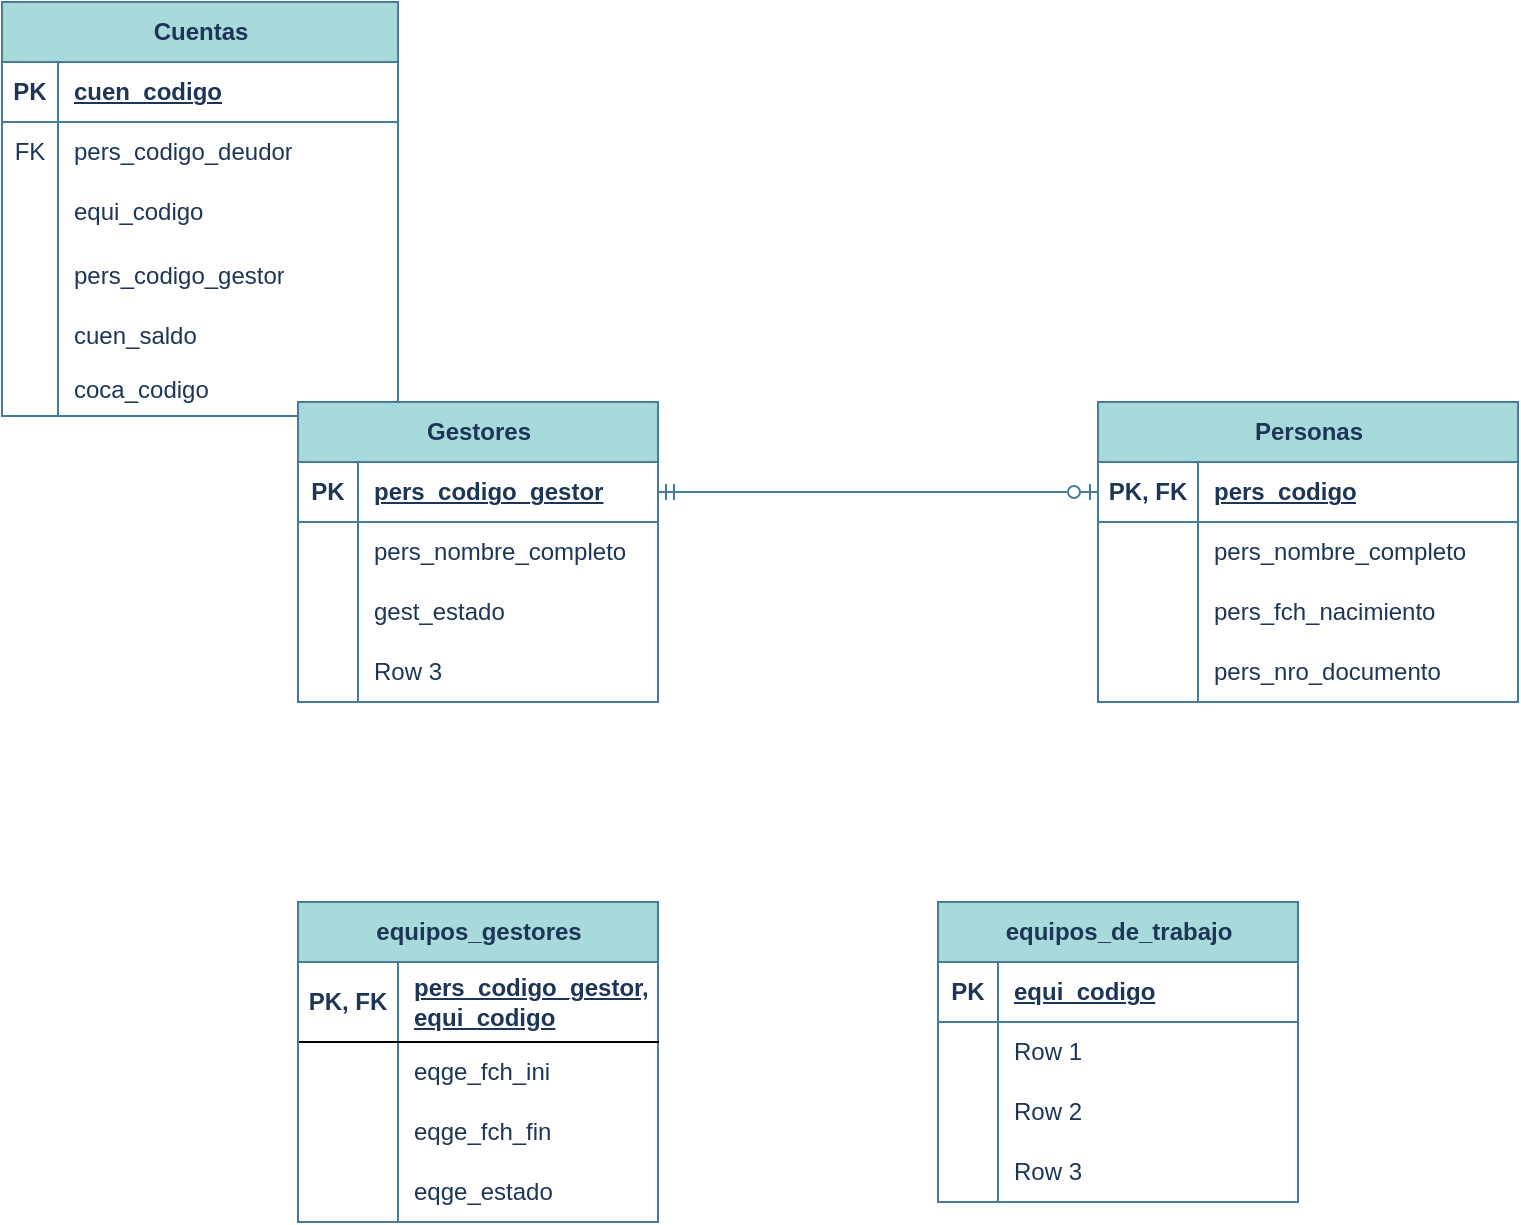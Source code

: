 <mxfile version="28.2.8">
  <diagram id="R2lEEEUBdFMjLlhIrx00" name="Page-1">
    <mxGraphModel dx="864" dy="482" grid="1" gridSize="10" guides="0" tooltips="1" connect="1" arrows="1" fold="1" page="1" pageScale="1" pageWidth="1169" pageHeight="827" math="0" shadow="0" extFonts="Permanent Marker^https://fonts.googleapis.com/css?family=Permanent+Marker">
      <root>
        <mxCell id="0" />
        <mxCell id="1" parent="0" />
        <object label="Cuentas" galois="" id="V1QRmU60_maCaisbARo_-14">
          <mxCell style="shape=table;startSize=30;container=1;collapsible=1;childLayout=tableLayout;fixedRows=1;rowLines=0;fontStyle=1;align=center;resizeLast=1;html=1;strokeColor=#457B9D;fontColor=#1D3557;fillColor=#A8DADC;" vertex="1" parent="1">
            <mxGeometry x="52" y="120" width="198" height="207" as="geometry" />
          </mxCell>
        </object>
        <mxCell id="V1QRmU60_maCaisbARo_-15" value="" style="shape=tableRow;horizontal=0;startSize=0;swimlaneHead=0;swimlaneBody=0;fillColor=none;collapsible=0;dropTarget=0;points=[[0,0.5],[1,0.5]];portConstraint=eastwest;top=0;left=0;right=0;bottom=1;strokeColor=#457B9D;fontColor=#1D3557;" vertex="1" parent="V1QRmU60_maCaisbARo_-14">
          <mxGeometry y="30" width="198" height="30" as="geometry" />
        </mxCell>
        <mxCell id="V1QRmU60_maCaisbARo_-16" value="PK" style="shape=partialRectangle;connectable=0;fillColor=none;top=0;left=0;bottom=0;right=0;fontStyle=1;overflow=hidden;whiteSpace=wrap;html=1;strokeColor=#457B9D;fontColor=#1D3557;" vertex="1" parent="V1QRmU60_maCaisbARo_-15">
          <mxGeometry width="28" height="30" as="geometry">
            <mxRectangle width="28" height="30" as="alternateBounds" />
          </mxGeometry>
        </mxCell>
        <mxCell id="V1QRmU60_maCaisbARo_-17" value="cuen_codigo" style="shape=partialRectangle;connectable=0;fillColor=none;top=0;left=0;bottom=0;right=0;align=left;spacingLeft=6;fontStyle=5;overflow=hidden;whiteSpace=wrap;html=1;strokeColor=#457B9D;fontColor=#1D3557;" vertex="1" parent="V1QRmU60_maCaisbARo_-15">
          <mxGeometry x="28" width="170" height="30" as="geometry">
            <mxRectangle width="170" height="30" as="alternateBounds" />
          </mxGeometry>
        </mxCell>
        <mxCell id="V1QRmU60_maCaisbARo_-18" value="" style="shape=tableRow;horizontal=0;startSize=0;swimlaneHead=0;swimlaneBody=0;fillColor=none;collapsible=0;dropTarget=0;points=[[0,0.5],[1,0.5]];portConstraint=eastwest;top=0;left=0;right=0;bottom=0;strokeColor=#457B9D;fontColor=#1D3557;" vertex="1" parent="V1QRmU60_maCaisbARo_-14">
          <mxGeometry y="60" width="198" height="30" as="geometry" />
        </mxCell>
        <mxCell id="V1QRmU60_maCaisbARo_-19" value="FK" style="shape=partialRectangle;connectable=0;fillColor=none;top=0;left=0;bottom=0;right=0;editable=1;overflow=hidden;whiteSpace=wrap;html=1;strokeColor=#457B9D;fontColor=#1D3557;" vertex="1" parent="V1QRmU60_maCaisbARo_-18">
          <mxGeometry width="28" height="30" as="geometry">
            <mxRectangle width="28" height="30" as="alternateBounds" />
          </mxGeometry>
        </mxCell>
        <mxCell id="V1QRmU60_maCaisbARo_-20" value="pers_codigo_deudor" style="shape=partialRectangle;connectable=0;fillColor=none;top=0;left=0;bottom=0;right=0;align=left;spacingLeft=6;overflow=hidden;whiteSpace=wrap;html=1;strokeColor=#457B9D;fontColor=#1D3557;" vertex="1" parent="V1QRmU60_maCaisbARo_-18">
          <mxGeometry x="28" width="170" height="30" as="geometry">
            <mxRectangle width="170" height="30" as="alternateBounds" />
          </mxGeometry>
        </mxCell>
        <mxCell id="V1QRmU60_maCaisbARo_-77" style="shape=tableRow;horizontal=0;startSize=0;swimlaneHead=0;swimlaneBody=0;fillColor=none;collapsible=0;dropTarget=0;points=[[0,0.5],[1,0.5]];portConstraint=eastwest;top=0;left=0;right=0;bottom=0;strokeColor=#457B9D;fontColor=#1D3557;" vertex="1" parent="V1QRmU60_maCaisbARo_-14">
          <mxGeometry y="90" width="198" height="30" as="geometry" />
        </mxCell>
        <mxCell id="V1QRmU60_maCaisbARo_-78" style="shape=partialRectangle;connectable=0;fillColor=none;top=0;left=0;bottom=0;right=0;editable=1;overflow=hidden;whiteSpace=wrap;html=1;strokeColor=#457B9D;fontColor=#1D3557;" vertex="1" parent="V1QRmU60_maCaisbARo_-77">
          <mxGeometry width="28" height="30" as="geometry">
            <mxRectangle width="28" height="30" as="alternateBounds" />
          </mxGeometry>
        </mxCell>
        <mxCell id="V1QRmU60_maCaisbARo_-79" value="equi_codigo" style="shape=partialRectangle;connectable=0;fillColor=none;top=0;left=0;bottom=0;right=0;align=left;spacingLeft=6;overflow=hidden;whiteSpace=wrap;html=1;strokeColor=#457B9D;fontColor=#1D3557;convertToSvg=1;" vertex="1" parent="V1QRmU60_maCaisbARo_-77">
          <mxGeometry x="28" width="170" height="30" as="geometry">
            <mxRectangle width="170" height="30" as="alternateBounds" />
          </mxGeometry>
        </mxCell>
        <mxCell id="V1QRmU60_maCaisbARo_-80" style="shape=tableRow;horizontal=0;startSize=0;swimlaneHead=0;swimlaneBody=0;fillColor=none;collapsible=0;dropTarget=0;points=[[0,0.5],[1,0.5]];portConstraint=eastwest;top=0;left=0;right=0;bottom=0;strokeColor=#457B9D;fontColor=#1D3557;" vertex="1" parent="V1QRmU60_maCaisbARo_-14">
          <mxGeometry y="120" width="198" height="33" as="geometry" />
        </mxCell>
        <mxCell id="V1QRmU60_maCaisbARo_-81" style="shape=partialRectangle;connectable=0;fillColor=none;top=0;left=0;bottom=0;right=0;editable=1;overflow=hidden;whiteSpace=wrap;html=1;strokeColor=#457B9D;fontColor=#1D3557;" vertex="1" parent="V1QRmU60_maCaisbARo_-80">
          <mxGeometry width="28" height="33" as="geometry">
            <mxRectangle width="28" height="33" as="alternateBounds" />
          </mxGeometry>
        </mxCell>
        <mxCell id="V1QRmU60_maCaisbARo_-82" value="pers_codigo_gestor" style="shape=partialRectangle;connectable=0;fillColor=none;top=0;left=0;bottom=0;right=0;align=left;spacingLeft=6;overflow=hidden;whiteSpace=wrap;html=1;strokeColor=#457B9D;fontColor=#1D3557;convertToSvg=1;" vertex="1" parent="V1QRmU60_maCaisbARo_-80">
          <mxGeometry x="28" width="170" height="33" as="geometry">
            <mxRectangle width="170" height="33" as="alternateBounds" />
          </mxGeometry>
        </mxCell>
        <mxCell id="V1QRmU60_maCaisbARo_-89" style="shape=tableRow;horizontal=0;startSize=0;swimlaneHead=0;swimlaneBody=0;fillColor=none;collapsible=0;dropTarget=0;points=[[0,0.5],[1,0.5]];portConstraint=eastwest;top=0;left=0;right=0;bottom=0;strokeColor=#457B9D;fontColor=#1D3557;" vertex="1" parent="V1QRmU60_maCaisbARo_-14">
          <mxGeometry y="153" width="198" height="27" as="geometry" />
        </mxCell>
        <mxCell id="V1QRmU60_maCaisbARo_-90" style="shape=partialRectangle;connectable=0;fillColor=none;top=0;left=0;bottom=0;right=0;editable=1;overflow=hidden;whiteSpace=wrap;html=1;strokeColor=#457B9D;fontColor=#1D3557;" vertex="1" parent="V1QRmU60_maCaisbARo_-89">
          <mxGeometry width="28" height="27" as="geometry">
            <mxRectangle width="28" height="27" as="alternateBounds" />
          </mxGeometry>
        </mxCell>
        <mxCell id="V1QRmU60_maCaisbARo_-91" value="cuen_saldo" style="shape=partialRectangle;connectable=0;fillColor=none;top=0;left=0;bottom=0;right=0;align=left;spacingLeft=6;overflow=hidden;whiteSpace=wrap;html=1;strokeColor=#457B9D;fontColor=#1D3557;convertToSvg=1;" vertex="1" parent="V1QRmU60_maCaisbARo_-89">
          <mxGeometry x="28" width="170" height="27" as="geometry">
            <mxRectangle width="170" height="27" as="alternateBounds" />
          </mxGeometry>
        </mxCell>
        <mxCell id="V1QRmU60_maCaisbARo_-104" style="shape=tableRow;horizontal=0;startSize=0;swimlaneHead=0;swimlaneBody=0;fillColor=none;collapsible=0;dropTarget=0;points=[[0,0.5],[1,0.5]];portConstraint=eastwest;top=0;left=0;right=0;bottom=0;strokeColor=#457B9D;fontColor=#1D3557;" vertex="1" parent="V1QRmU60_maCaisbARo_-14">
          <mxGeometry y="180" width="198" height="27" as="geometry" />
        </mxCell>
        <mxCell id="V1QRmU60_maCaisbARo_-105" style="shape=partialRectangle;connectable=0;fillColor=none;top=0;left=0;bottom=0;right=0;editable=1;overflow=hidden;whiteSpace=wrap;html=1;strokeColor=#457B9D;fontColor=#1D3557;" vertex="1" parent="V1QRmU60_maCaisbARo_-104">
          <mxGeometry width="28" height="27" as="geometry">
            <mxRectangle width="28" height="27" as="alternateBounds" />
          </mxGeometry>
        </mxCell>
        <mxCell id="V1QRmU60_maCaisbARo_-106" value="coca_codigo" style="shape=partialRectangle;connectable=0;fillColor=none;top=0;left=0;bottom=0;right=0;align=left;spacingLeft=6;overflow=hidden;whiteSpace=wrap;html=1;strokeColor=#457B9D;fontColor=#1D3557;convertToSvg=1;" vertex="1" parent="V1QRmU60_maCaisbARo_-104">
          <mxGeometry x="28" width="170" height="27" as="geometry">
            <mxRectangle width="170" height="27" as="alternateBounds" />
          </mxGeometry>
        </mxCell>
        <mxCell id="V1QRmU60_maCaisbARo_-107" value="Personas" style="shape=table;startSize=30;container=1;collapsible=1;childLayout=tableLayout;fixedRows=1;rowLines=0;fontStyle=1;align=center;resizeLast=1;html=1;strokeColor=#457B9D;fontColor=#1D3557;fillColor=#A8DADC;" vertex="1" parent="1">
          <mxGeometry x="600" y="320" width="210" height="150" as="geometry" />
        </mxCell>
        <mxCell id="V1QRmU60_maCaisbARo_-108" value="" style="shape=tableRow;horizontal=0;startSize=0;swimlaneHead=0;swimlaneBody=0;fillColor=none;collapsible=0;dropTarget=0;points=[[0,0.5],[1,0.5]];portConstraint=eastwest;top=0;left=0;right=0;bottom=1;strokeColor=#457B9D;fontColor=#1D3557;" vertex="1" parent="V1QRmU60_maCaisbARo_-107">
          <mxGeometry y="30" width="210" height="30" as="geometry" />
        </mxCell>
        <mxCell id="V1QRmU60_maCaisbARo_-109" value="PK, FK" style="shape=partialRectangle;connectable=0;fillColor=none;top=0;left=0;bottom=0;right=0;fontStyle=1;overflow=hidden;whiteSpace=wrap;html=1;strokeColor=#457B9D;fontColor=#1D3557;" vertex="1" parent="V1QRmU60_maCaisbARo_-108">
          <mxGeometry width="50" height="30" as="geometry">
            <mxRectangle width="50" height="30" as="alternateBounds" />
          </mxGeometry>
        </mxCell>
        <mxCell id="V1QRmU60_maCaisbARo_-110" value="pers_codigo" style="shape=partialRectangle;connectable=0;fillColor=none;top=0;left=0;bottom=0;right=0;align=left;spacingLeft=6;fontStyle=5;overflow=hidden;whiteSpace=wrap;html=1;strokeColor=#457B9D;fontColor=#1D3557;" vertex="1" parent="V1QRmU60_maCaisbARo_-108">
          <mxGeometry x="50" width="160" height="30" as="geometry">
            <mxRectangle width="160" height="30" as="alternateBounds" />
          </mxGeometry>
        </mxCell>
        <mxCell id="V1QRmU60_maCaisbARo_-111" value="" style="shape=tableRow;horizontal=0;startSize=0;swimlaneHead=0;swimlaneBody=0;fillColor=none;collapsible=0;dropTarget=0;points=[[0,0.5],[1,0.5]];portConstraint=eastwest;top=0;left=0;right=0;bottom=0;strokeColor=#457B9D;fontColor=#1D3557;" vertex="1" parent="V1QRmU60_maCaisbARo_-107">
          <mxGeometry y="60" width="210" height="30" as="geometry" />
        </mxCell>
        <mxCell id="V1QRmU60_maCaisbARo_-112" value="" style="shape=partialRectangle;connectable=0;fillColor=none;top=0;left=0;bottom=0;right=0;editable=1;overflow=hidden;whiteSpace=wrap;html=1;strokeColor=#457B9D;fontColor=#1D3557;" vertex="1" parent="V1QRmU60_maCaisbARo_-111">
          <mxGeometry width="50" height="30" as="geometry">
            <mxRectangle width="50" height="30" as="alternateBounds" />
          </mxGeometry>
        </mxCell>
        <mxCell id="V1QRmU60_maCaisbARo_-113" value="pers_nombre_completo" style="shape=partialRectangle;connectable=0;fillColor=none;top=0;left=0;bottom=0;right=0;align=left;spacingLeft=6;overflow=hidden;whiteSpace=wrap;html=1;strokeColor=#457B9D;fontColor=#1D3557;" vertex="1" parent="V1QRmU60_maCaisbARo_-111">
          <mxGeometry x="50" width="160" height="30" as="geometry">
            <mxRectangle width="160" height="30" as="alternateBounds" />
          </mxGeometry>
        </mxCell>
        <mxCell id="V1QRmU60_maCaisbARo_-114" value="" style="shape=tableRow;horizontal=0;startSize=0;swimlaneHead=0;swimlaneBody=0;fillColor=none;collapsible=0;dropTarget=0;points=[[0,0.5],[1,0.5]];portConstraint=eastwest;top=0;left=0;right=0;bottom=0;strokeColor=#457B9D;fontColor=#1D3557;" vertex="1" parent="V1QRmU60_maCaisbARo_-107">
          <mxGeometry y="90" width="210" height="30" as="geometry" />
        </mxCell>
        <mxCell id="V1QRmU60_maCaisbARo_-115" value="" style="shape=partialRectangle;connectable=0;fillColor=none;top=0;left=0;bottom=0;right=0;editable=1;overflow=hidden;whiteSpace=wrap;html=1;strokeColor=#457B9D;fontColor=#1D3557;" vertex="1" parent="V1QRmU60_maCaisbARo_-114">
          <mxGeometry width="50" height="30" as="geometry">
            <mxRectangle width="50" height="30" as="alternateBounds" />
          </mxGeometry>
        </mxCell>
        <mxCell id="V1QRmU60_maCaisbARo_-116" value="pers_fch_nacimiento" style="shape=partialRectangle;connectable=0;fillColor=none;top=0;left=0;bottom=0;right=0;align=left;spacingLeft=6;overflow=hidden;whiteSpace=wrap;html=1;strokeColor=#457B9D;fontColor=#1D3557;" vertex="1" parent="V1QRmU60_maCaisbARo_-114">
          <mxGeometry x="50" width="160" height="30" as="geometry">
            <mxRectangle width="160" height="30" as="alternateBounds" />
          </mxGeometry>
        </mxCell>
        <mxCell id="V1QRmU60_maCaisbARo_-117" value="" style="shape=tableRow;horizontal=0;startSize=0;swimlaneHead=0;swimlaneBody=0;fillColor=none;collapsible=0;dropTarget=0;points=[[0,0.5],[1,0.5]];portConstraint=eastwest;top=0;left=0;right=0;bottom=0;strokeColor=#457B9D;fontColor=#1D3557;" vertex="1" parent="V1QRmU60_maCaisbARo_-107">
          <mxGeometry y="120" width="210" height="30" as="geometry" />
        </mxCell>
        <mxCell id="V1QRmU60_maCaisbARo_-118" value="" style="shape=partialRectangle;connectable=0;fillColor=none;top=0;left=0;bottom=0;right=0;editable=1;overflow=hidden;whiteSpace=wrap;html=1;strokeColor=#457B9D;fontColor=#1D3557;" vertex="1" parent="V1QRmU60_maCaisbARo_-117">
          <mxGeometry width="50" height="30" as="geometry">
            <mxRectangle width="50" height="30" as="alternateBounds" />
          </mxGeometry>
        </mxCell>
        <mxCell id="V1QRmU60_maCaisbARo_-119" value="pers_nro_documento" style="shape=partialRectangle;connectable=0;fillColor=none;top=0;left=0;bottom=0;right=0;align=left;spacingLeft=6;overflow=hidden;whiteSpace=wrap;html=1;strokeColor=#457B9D;fontColor=#1D3557;" vertex="1" parent="V1QRmU60_maCaisbARo_-117">
          <mxGeometry x="50" width="160" height="30" as="geometry">
            <mxRectangle width="160" height="30" as="alternateBounds" />
          </mxGeometry>
        </mxCell>
        <mxCell id="V1QRmU60_maCaisbARo_-135" value="Gestores" style="shape=table;startSize=30;container=1;collapsible=1;childLayout=tableLayout;fixedRows=1;rowLines=0;fontStyle=1;align=center;resizeLast=1;html=1;strokeColor=#457B9D;fontColor=#1D3557;fillColor=#A8DADC;" vertex="1" parent="1">
          <mxGeometry x="200" y="320" width="180" height="150" as="geometry" />
        </mxCell>
        <mxCell id="V1QRmU60_maCaisbARo_-136" value="" style="shape=tableRow;horizontal=0;startSize=0;swimlaneHead=0;swimlaneBody=0;fillColor=none;collapsible=0;dropTarget=0;points=[[0,0.5],[1,0.5]];portConstraint=eastwest;top=0;left=0;right=0;bottom=1;strokeColor=#457B9D;fontColor=#1D3557;" vertex="1" parent="V1QRmU60_maCaisbARo_-135">
          <mxGeometry y="30" width="180" height="30" as="geometry" />
        </mxCell>
        <mxCell id="V1QRmU60_maCaisbARo_-137" value="PK" style="shape=partialRectangle;connectable=0;fillColor=none;top=0;left=0;bottom=0;right=0;fontStyle=1;overflow=hidden;whiteSpace=wrap;html=1;strokeColor=#457B9D;fontColor=#1D3557;" vertex="1" parent="V1QRmU60_maCaisbARo_-136">
          <mxGeometry width="30" height="30" as="geometry">
            <mxRectangle width="30" height="30" as="alternateBounds" />
          </mxGeometry>
        </mxCell>
        <mxCell id="V1QRmU60_maCaisbARo_-138" value="pers_codigo_gestor" style="shape=partialRectangle;connectable=0;fillColor=none;top=0;left=0;bottom=0;right=0;align=left;spacingLeft=6;fontStyle=5;overflow=hidden;whiteSpace=wrap;html=1;strokeColor=#457B9D;fontColor=#1D3557;" vertex="1" parent="V1QRmU60_maCaisbARo_-136">
          <mxGeometry x="30" width="150" height="30" as="geometry">
            <mxRectangle width="150" height="30" as="alternateBounds" />
          </mxGeometry>
        </mxCell>
        <mxCell id="V1QRmU60_maCaisbARo_-139" value="" style="shape=tableRow;horizontal=0;startSize=0;swimlaneHead=0;swimlaneBody=0;fillColor=none;collapsible=0;dropTarget=0;points=[[0,0.5],[1,0.5]];portConstraint=eastwest;top=0;left=0;right=0;bottom=0;strokeColor=#457B9D;fontColor=#1D3557;" vertex="1" parent="V1QRmU60_maCaisbARo_-135">
          <mxGeometry y="60" width="180" height="30" as="geometry" />
        </mxCell>
        <mxCell id="V1QRmU60_maCaisbARo_-140" value="" style="shape=partialRectangle;connectable=0;fillColor=none;top=0;left=0;bottom=0;right=0;editable=1;overflow=hidden;whiteSpace=wrap;html=1;strokeColor=#457B9D;fontColor=#1D3557;" vertex="1" parent="V1QRmU60_maCaisbARo_-139">
          <mxGeometry width="30" height="30" as="geometry">
            <mxRectangle width="30" height="30" as="alternateBounds" />
          </mxGeometry>
        </mxCell>
        <mxCell id="V1QRmU60_maCaisbARo_-141" value="pers_nombre_completo" style="shape=partialRectangle;connectable=0;fillColor=none;top=0;left=0;bottom=0;right=0;align=left;spacingLeft=6;overflow=hidden;whiteSpace=wrap;html=1;strokeColor=#457B9D;fontColor=#1D3557;" vertex="1" parent="V1QRmU60_maCaisbARo_-139">
          <mxGeometry x="30" width="150" height="30" as="geometry">
            <mxRectangle width="150" height="30" as="alternateBounds" />
          </mxGeometry>
        </mxCell>
        <mxCell id="V1QRmU60_maCaisbARo_-142" value="" style="shape=tableRow;horizontal=0;startSize=0;swimlaneHead=0;swimlaneBody=0;fillColor=none;collapsible=0;dropTarget=0;points=[[0,0.5],[1,0.5]];portConstraint=eastwest;top=0;left=0;right=0;bottom=0;strokeColor=#457B9D;fontColor=#1D3557;" vertex="1" parent="V1QRmU60_maCaisbARo_-135">
          <mxGeometry y="90" width="180" height="30" as="geometry" />
        </mxCell>
        <mxCell id="V1QRmU60_maCaisbARo_-143" value="" style="shape=partialRectangle;connectable=0;fillColor=none;top=0;left=0;bottom=0;right=0;editable=1;overflow=hidden;whiteSpace=wrap;html=1;strokeColor=#457B9D;fontColor=#1D3557;" vertex="1" parent="V1QRmU60_maCaisbARo_-142">
          <mxGeometry width="30" height="30" as="geometry">
            <mxRectangle width="30" height="30" as="alternateBounds" />
          </mxGeometry>
        </mxCell>
        <mxCell id="V1QRmU60_maCaisbARo_-144" value="gest_estado" style="shape=partialRectangle;connectable=0;fillColor=none;top=0;left=0;bottom=0;right=0;align=left;spacingLeft=6;overflow=hidden;whiteSpace=wrap;html=1;strokeColor=#457B9D;fontColor=#1D3557;" vertex="1" parent="V1QRmU60_maCaisbARo_-142">
          <mxGeometry x="30" width="150" height="30" as="geometry">
            <mxRectangle width="150" height="30" as="alternateBounds" />
          </mxGeometry>
        </mxCell>
        <mxCell id="V1QRmU60_maCaisbARo_-145" value="" style="shape=tableRow;horizontal=0;startSize=0;swimlaneHead=0;swimlaneBody=0;fillColor=none;collapsible=0;dropTarget=0;points=[[0,0.5],[1,0.5]];portConstraint=eastwest;top=0;left=0;right=0;bottom=0;strokeColor=#457B9D;fontColor=#1D3557;" vertex="1" parent="V1QRmU60_maCaisbARo_-135">
          <mxGeometry y="120" width="180" height="30" as="geometry" />
        </mxCell>
        <mxCell id="V1QRmU60_maCaisbARo_-146" value="" style="shape=partialRectangle;connectable=0;fillColor=none;top=0;left=0;bottom=0;right=0;editable=1;overflow=hidden;whiteSpace=wrap;html=1;strokeColor=#457B9D;fontColor=#1D3557;" vertex="1" parent="V1QRmU60_maCaisbARo_-145">
          <mxGeometry width="30" height="30" as="geometry">
            <mxRectangle width="30" height="30" as="alternateBounds" />
          </mxGeometry>
        </mxCell>
        <mxCell id="V1QRmU60_maCaisbARo_-147" value="Row 3" style="shape=partialRectangle;connectable=0;fillColor=none;top=0;left=0;bottom=0;right=0;align=left;spacingLeft=6;overflow=hidden;whiteSpace=wrap;html=1;strokeColor=#457B9D;fontColor=#1D3557;" vertex="1" parent="V1QRmU60_maCaisbARo_-145">
          <mxGeometry x="30" width="150" height="30" as="geometry">
            <mxRectangle width="150" height="30" as="alternateBounds" />
          </mxGeometry>
        </mxCell>
        <mxCell id="V1QRmU60_maCaisbARo_-148" value="" style="edgeStyle=orthogonalEdgeStyle;fontSize=12;html=1;endArrow=ERzeroToOne;startArrow=ERmandOne;rounded=0;strokeColor=#457B9D;fontColor=#1D3557;fillColor=#A8DADC;exitX=1;exitY=0.5;exitDx=0;exitDy=0;entryX=0;entryY=0.5;entryDx=0;entryDy=0;curved=1;" edge="1" parent="1" source="V1QRmU60_maCaisbARo_-136" target="V1QRmU60_maCaisbARo_-108">
          <mxGeometry width="100" height="100" relative="1" as="geometry">
            <mxPoint x="340" y="390" as="sourcePoint" />
            <mxPoint x="440" y="290" as="targetPoint" />
          </mxGeometry>
        </mxCell>
        <mxCell id="V1QRmU60_maCaisbARo_-149" value="equipos_gestores" style="shape=table;startSize=30;container=1;collapsible=1;childLayout=tableLayout;fixedRows=1;rowLines=0;fontStyle=1;align=center;resizeLast=1;html=1;strokeColor=#457B9D;fontColor=#1D3557;fillColor=#A8DADC;" vertex="1" parent="1">
          <mxGeometry x="200" y="570" width="180" height="160" as="geometry" />
        </mxCell>
        <mxCell id="V1QRmU60_maCaisbARo_-150" value="" style="shape=tableRow;horizontal=0;startSize=0;swimlaneHead=0;swimlaneBody=0;fillColor=none;collapsible=0;dropTarget=0;points=[[0,0.5],[1,0.5]];portConstraint=eastwest;top=0;left=0;right=0;bottom=1;strokeColor=default;fontColor=default;dashed=1;dashPattern=1 1;" vertex="1" parent="V1QRmU60_maCaisbARo_-149">
          <mxGeometry y="30" width="180" height="40" as="geometry" />
        </mxCell>
        <mxCell id="V1QRmU60_maCaisbARo_-151" value="PK, FK" style="shape=partialRectangle;connectable=0;fillColor=none;top=0;left=0;bottom=0;right=0;fontStyle=1;overflow=hidden;whiteSpace=wrap;html=1;strokeColor=#457B9D;fontColor=#1D3557;" vertex="1" parent="V1QRmU60_maCaisbARo_-150">
          <mxGeometry width="50" height="40" as="geometry">
            <mxRectangle width="50" height="40" as="alternateBounds" />
          </mxGeometry>
        </mxCell>
        <mxCell id="V1QRmU60_maCaisbARo_-152" value="pers_codigo_gestor,&lt;div&gt;equi_codigo&lt;/div&gt;" style="shape=partialRectangle;connectable=0;fillColor=none;top=0;left=0;bottom=0;right=0;align=left;spacingLeft=6;fontStyle=5;overflow=hidden;whiteSpace=wrap;html=1;strokeColor=#457B9D;fontColor=#1D3557;" vertex="1" parent="V1QRmU60_maCaisbARo_-150">
          <mxGeometry x="50" width="130" height="40" as="geometry">
            <mxRectangle width="130" height="40" as="alternateBounds" />
          </mxGeometry>
        </mxCell>
        <mxCell id="V1QRmU60_maCaisbARo_-153" value="" style="shape=tableRow;horizontal=0;startSize=0;swimlaneHead=0;swimlaneBody=0;fillColor=none;collapsible=0;dropTarget=0;points=[[0,0.5],[1,0.5]];portConstraint=eastwest;top=0;left=0;right=0;bottom=0;strokeColor=#457B9D;fontColor=#1D3557;" vertex="1" parent="V1QRmU60_maCaisbARo_-149">
          <mxGeometry y="70" width="180" height="30" as="geometry" />
        </mxCell>
        <mxCell id="V1QRmU60_maCaisbARo_-154" value="" style="shape=partialRectangle;connectable=0;fillColor=none;top=0;left=0;bottom=0;right=0;editable=1;overflow=hidden;whiteSpace=wrap;html=1;strokeColor=#457B9D;fontColor=#1D3557;" vertex="1" parent="V1QRmU60_maCaisbARo_-153">
          <mxGeometry width="50" height="30" as="geometry">
            <mxRectangle width="50" height="30" as="alternateBounds" />
          </mxGeometry>
        </mxCell>
        <mxCell id="V1QRmU60_maCaisbARo_-155" value="eqge_fch_ini" style="shape=partialRectangle;connectable=0;fillColor=none;top=0;left=0;bottom=0;right=0;align=left;spacingLeft=6;overflow=hidden;whiteSpace=wrap;html=1;strokeColor=#457B9D;fontColor=#1D3557;" vertex="1" parent="V1QRmU60_maCaisbARo_-153">
          <mxGeometry x="50" width="130" height="30" as="geometry">
            <mxRectangle width="130" height="30" as="alternateBounds" />
          </mxGeometry>
        </mxCell>
        <mxCell id="V1QRmU60_maCaisbARo_-156" value="" style="shape=tableRow;horizontal=0;startSize=0;swimlaneHead=0;swimlaneBody=0;fillColor=none;collapsible=0;dropTarget=0;points=[[0,0.5],[1,0.5]];portConstraint=eastwest;top=0;left=0;right=0;bottom=0;strokeColor=#457B9D;fontColor=#1D3557;" vertex="1" parent="V1QRmU60_maCaisbARo_-149">
          <mxGeometry y="100" width="180" height="30" as="geometry" />
        </mxCell>
        <mxCell id="V1QRmU60_maCaisbARo_-157" value="" style="shape=partialRectangle;connectable=0;fillColor=none;top=0;left=0;bottom=0;right=0;editable=1;overflow=hidden;whiteSpace=wrap;html=1;strokeColor=#457B9D;fontColor=#1D3557;" vertex="1" parent="V1QRmU60_maCaisbARo_-156">
          <mxGeometry width="50" height="30" as="geometry">
            <mxRectangle width="50" height="30" as="alternateBounds" />
          </mxGeometry>
        </mxCell>
        <mxCell id="V1QRmU60_maCaisbARo_-158" value="eqge_fch_fin" style="shape=partialRectangle;connectable=0;fillColor=none;top=0;left=0;bottom=0;right=0;align=left;spacingLeft=6;overflow=hidden;whiteSpace=wrap;html=1;strokeColor=#457B9D;fontColor=#1D3557;" vertex="1" parent="V1QRmU60_maCaisbARo_-156">
          <mxGeometry x="50" width="130" height="30" as="geometry">
            <mxRectangle width="130" height="30" as="alternateBounds" />
          </mxGeometry>
        </mxCell>
        <mxCell id="V1QRmU60_maCaisbARo_-159" value="" style="shape=tableRow;horizontal=0;startSize=0;swimlaneHead=0;swimlaneBody=0;fillColor=none;collapsible=0;dropTarget=0;points=[[0,0.5],[1,0.5]];portConstraint=eastwest;top=0;left=0;right=0;bottom=0;strokeColor=#457B9D;fontColor=#1D3557;" vertex="1" parent="V1QRmU60_maCaisbARo_-149">
          <mxGeometry y="130" width="180" height="30" as="geometry" />
        </mxCell>
        <mxCell id="V1QRmU60_maCaisbARo_-160" value="" style="shape=partialRectangle;connectable=0;fillColor=none;top=0;left=0;bottom=0;right=0;editable=1;overflow=hidden;whiteSpace=wrap;html=1;strokeColor=#457B9D;fontColor=#1D3557;" vertex="1" parent="V1QRmU60_maCaisbARo_-159">
          <mxGeometry width="50" height="30" as="geometry">
            <mxRectangle width="50" height="30" as="alternateBounds" />
          </mxGeometry>
        </mxCell>
        <mxCell id="V1QRmU60_maCaisbARo_-161" value="eqge_estado" style="shape=partialRectangle;connectable=0;fillColor=none;top=0;left=0;bottom=0;right=0;align=left;spacingLeft=6;overflow=hidden;whiteSpace=wrap;html=1;strokeColor=#457B9D;fontColor=#1D3557;" vertex="1" parent="V1QRmU60_maCaisbARo_-159">
          <mxGeometry x="50" width="130" height="30" as="geometry">
            <mxRectangle width="130" height="30" as="alternateBounds" />
          </mxGeometry>
        </mxCell>
        <mxCell id="V1QRmU60_maCaisbARo_-162" value="equipos_de_trabajo" style="shape=table;startSize=30;container=1;collapsible=1;childLayout=tableLayout;fixedRows=1;rowLines=0;fontStyle=1;align=center;resizeLast=1;html=1;strokeColor=#457B9D;fontColor=#1D3557;fillColor=#A8DADC;" vertex="1" parent="1">
          <mxGeometry x="520" y="570" width="180" height="150" as="geometry" />
        </mxCell>
        <mxCell id="V1QRmU60_maCaisbARo_-163" value="" style="shape=tableRow;horizontal=0;startSize=0;swimlaneHead=0;swimlaneBody=0;fillColor=none;collapsible=0;dropTarget=0;points=[[0,0.5],[1,0.5]];portConstraint=eastwest;top=0;left=0;right=0;bottom=1;strokeColor=#457B9D;fontColor=#1D3557;" vertex="1" parent="V1QRmU60_maCaisbARo_-162">
          <mxGeometry y="30" width="180" height="30" as="geometry" />
        </mxCell>
        <mxCell id="V1QRmU60_maCaisbARo_-164" value="PK" style="shape=partialRectangle;connectable=0;fillColor=none;top=0;left=0;bottom=0;right=0;fontStyle=1;overflow=hidden;whiteSpace=wrap;html=1;strokeColor=#457B9D;fontColor=#1D3557;" vertex="1" parent="V1QRmU60_maCaisbARo_-163">
          <mxGeometry width="30" height="30" as="geometry">
            <mxRectangle width="30" height="30" as="alternateBounds" />
          </mxGeometry>
        </mxCell>
        <mxCell id="V1QRmU60_maCaisbARo_-165" value="equi_codigo" style="shape=partialRectangle;connectable=0;fillColor=none;top=0;left=0;bottom=0;right=0;align=left;spacingLeft=6;fontStyle=5;overflow=hidden;whiteSpace=wrap;html=1;strokeColor=#457B9D;fontColor=#1D3557;" vertex="1" parent="V1QRmU60_maCaisbARo_-163">
          <mxGeometry x="30" width="150" height="30" as="geometry">
            <mxRectangle width="150" height="30" as="alternateBounds" />
          </mxGeometry>
        </mxCell>
        <mxCell id="V1QRmU60_maCaisbARo_-166" value="" style="shape=tableRow;horizontal=0;startSize=0;swimlaneHead=0;swimlaneBody=0;fillColor=none;collapsible=0;dropTarget=0;points=[[0,0.5],[1,0.5]];portConstraint=eastwest;top=0;left=0;right=0;bottom=0;strokeColor=#457B9D;fontColor=#1D3557;" vertex="1" parent="V1QRmU60_maCaisbARo_-162">
          <mxGeometry y="60" width="180" height="30" as="geometry" />
        </mxCell>
        <mxCell id="V1QRmU60_maCaisbARo_-167" value="" style="shape=partialRectangle;connectable=0;fillColor=none;top=0;left=0;bottom=0;right=0;editable=1;overflow=hidden;whiteSpace=wrap;html=1;strokeColor=#457B9D;fontColor=#1D3557;" vertex="1" parent="V1QRmU60_maCaisbARo_-166">
          <mxGeometry width="30" height="30" as="geometry">
            <mxRectangle width="30" height="30" as="alternateBounds" />
          </mxGeometry>
        </mxCell>
        <mxCell id="V1QRmU60_maCaisbARo_-168" value="Row 1" style="shape=partialRectangle;connectable=0;fillColor=none;top=0;left=0;bottom=0;right=0;align=left;spacingLeft=6;overflow=hidden;whiteSpace=wrap;html=1;strokeColor=#457B9D;fontColor=#1D3557;" vertex="1" parent="V1QRmU60_maCaisbARo_-166">
          <mxGeometry x="30" width="150" height="30" as="geometry">
            <mxRectangle width="150" height="30" as="alternateBounds" />
          </mxGeometry>
        </mxCell>
        <mxCell id="V1QRmU60_maCaisbARo_-169" value="" style="shape=tableRow;horizontal=0;startSize=0;swimlaneHead=0;swimlaneBody=0;fillColor=none;collapsible=0;dropTarget=0;points=[[0,0.5],[1,0.5]];portConstraint=eastwest;top=0;left=0;right=0;bottom=0;strokeColor=#457B9D;fontColor=#1D3557;" vertex="1" parent="V1QRmU60_maCaisbARo_-162">
          <mxGeometry y="90" width="180" height="30" as="geometry" />
        </mxCell>
        <mxCell id="V1QRmU60_maCaisbARo_-170" value="" style="shape=partialRectangle;connectable=0;fillColor=none;top=0;left=0;bottom=0;right=0;editable=1;overflow=hidden;whiteSpace=wrap;html=1;strokeColor=#457B9D;fontColor=#1D3557;" vertex="1" parent="V1QRmU60_maCaisbARo_-169">
          <mxGeometry width="30" height="30" as="geometry">
            <mxRectangle width="30" height="30" as="alternateBounds" />
          </mxGeometry>
        </mxCell>
        <mxCell id="V1QRmU60_maCaisbARo_-171" value="Row 2" style="shape=partialRectangle;connectable=0;fillColor=none;top=0;left=0;bottom=0;right=0;align=left;spacingLeft=6;overflow=hidden;whiteSpace=wrap;html=1;strokeColor=#457B9D;fontColor=#1D3557;" vertex="1" parent="V1QRmU60_maCaisbARo_-169">
          <mxGeometry x="30" width="150" height="30" as="geometry">
            <mxRectangle width="150" height="30" as="alternateBounds" />
          </mxGeometry>
        </mxCell>
        <mxCell id="V1QRmU60_maCaisbARo_-172" value="" style="shape=tableRow;horizontal=0;startSize=0;swimlaneHead=0;swimlaneBody=0;fillColor=none;collapsible=0;dropTarget=0;points=[[0,0.5],[1,0.5]];portConstraint=eastwest;top=0;left=0;right=0;bottom=0;strokeColor=#457B9D;fontColor=#1D3557;" vertex="1" parent="V1QRmU60_maCaisbARo_-162">
          <mxGeometry y="120" width="180" height="30" as="geometry" />
        </mxCell>
        <mxCell id="V1QRmU60_maCaisbARo_-173" value="" style="shape=partialRectangle;connectable=0;fillColor=none;top=0;left=0;bottom=0;right=0;editable=1;overflow=hidden;whiteSpace=wrap;html=1;strokeColor=#457B9D;fontColor=#1D3557;" vertex="1" parent="V1QRmU60_maCaisbARo_-172">
          <mxGeometry width="30" height="30" as="geometry">
            <mxRectangle width="30" height="30" as="alternateBounds" />
          </mxGeometry>
        </mxCell>
        <mxCell id="V1QRmU60_maCaisbARo_-174" value="Row 3" style="shape=partialRectangle;connectable=0;fillColor=none;top=0;left=0;bottom=0;right=0;align=left;spacingLeft=6;overflow=hidden;whiteSpace=wrap;html=1;strokeColor=#457B9D;fontColor=#1D3557;" vertex="1" parent="V1QRmU60_maCaisbARo_-172">
          <mxGeometry x="30" width="150" height="30" as="geometry">
            <mxRectangle width="150" height="30" as="alternateBounds" />
          </mxGeometry>
        </mxCell>
      </root>
    </mxGraphModel>
  </diagram>
</mxfile>
